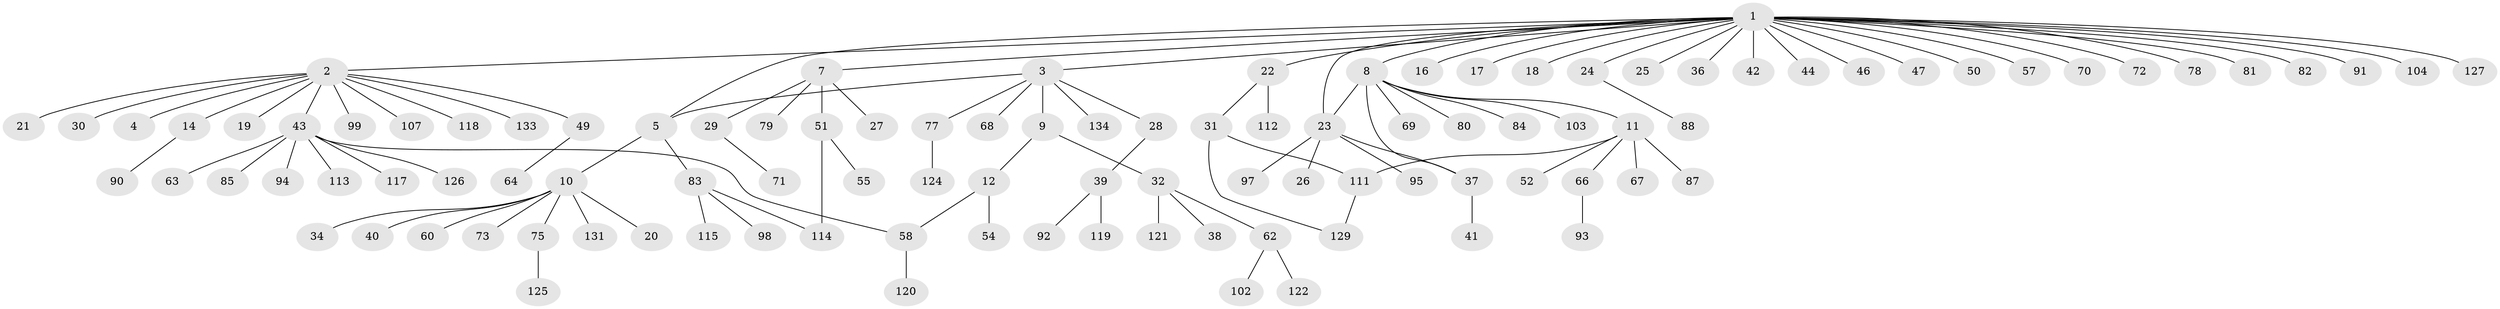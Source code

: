 // Generated by graph-tools (version 1.1) at 2025/23/03/03/25 07:23:49]
// undirected, 105 vertices, 111 edges
graph export_dot {
graph [start="1"]
  node [color=gray90,style=filled];
  1 [super="+6"];
  2 [super="+15"];
  3 [super="+13"];
  4;
  5 [super="+53"];
  7 [super="+86"];
  8 [super="+33"];
  9;
  10 [super="+65"];
  11 [super="+96"];
  12 [super="+45"];
  14;
  16 [super="+106"];
  17;
  18;
  19 [super="+100"];
  20;
  21;
  22 [super="+132"];
  23 [super="+59"];
  24;
  25;
  26;
  27;
  28;
  29 [super="+56"];
  30;
  31;
  32 [super="+35"];
  34;
  36 [super="+109"];
  37 [super="+76"];
  38;
  39 [super="+48"];
  40;
  41 [super="+101"];
  42;
  43 [super="+61"];
  44;
  46;
  47;
  49;
  50;
  51 [super="+135"];
  52;
  54 [super="+116"];
  55;
  57;
  58 [super="+130"];
  60;
  62;
  63;
  64;
  66 [super="+74"];
  67;
  68;
  69;
  70;
  71;
  72 [super="+110"];
  73;
  75;
  77 [super="+105"];
  78;
  79;
  80;
  81;
  82;
  83 [super="+108"];
  84;
  85;
  87;
  88 [super="+89"];
  90 [super="+128"];
  91;
  92;
  93;
  94;
  95;
  97;
  98;
  99;
  102;
  103;
  104;
  107;
  111 [super="+123"];
  112;
  113;
  114;
  115;
  117;
  118;
  119;
  120;
  121;
  122;
  124;
  125;
  126;
  127;
  129;
  131;
  133;
  134;
  1 -- 2;
  1 -- 3;
  1 -- 7;
  1 -- 8;
  1 -- 16;
  1 -- 17;
  1 -- 18;
  1 -- 22;
  1 -- 24;
  1 -- 25;
  1 -- 36;
  1 -- 42;
  1 -- 44;
  1 -- 47;
  1 -- 50;
  1 -- 57;
  1 -- 70;
  1 -- 72;
  1 -- 78;
  1 -- 91;
  1 -- 104;
  1 -- 127;
  1 -- 81;
  1 -- 82;
  1 -- 5;
  1 -- 23;
  1 -- 46;
  2 -- 4;
  2 -- 14;
  2 -- 21;
  2 -- 30;
  2 -- 43;
  2 -- 99;
  2 -- 118;
  2 -- 133;
  2 -- 19;
  2 -- 49;
  2 -- 107;
  3 -- 5;
  3 -- 9;
  3 -- 28;
  3 -- 68;
  3 -- 134;
  3 -- 77;
  5 -- 10;
  5 -- 83;
  7 -- 27;
  7 -- 29;
  7 -- 51;
  7 -- 79;
  8 -- 11;
  8 -- 23;
  8 -- 37;
  8 -- 69;
  8 -- 80;
  8 -- 103;
  8 -- 84;
  9 -- 12;
  9 -- 32;
  10 -- 20;
  10 -- 34;
  10 -- 40;
  10 -- 60;
  10 -- 73;
  10 -- 75;
  10 -- 131;
  11 -- 52;
  11 -- 66;
  11 -- 67;
  11 -- 87;
  11 -- 111;
  12 -- 58;
  12 -- 54;
  14 -- 90;
  22 -- 31;
  22 -- 112;
  23 -- 26;
  23 -- 37;
  23 -- 95;
  23 -- 97;
  24 -- 88;
  28 -- 39;
  29 -- 71;
  31 -- 111;
  31 -- 129;
  32 -- 38;
  32 -- 121;
  32 -- 62;
  37 -- 41;
  39 -- 92;
  39 -- 119;
  43 -- 58;
  43 -- 85;
  43 -- 94;
  43 -- 113;
  43 -- 117;
  43 -- 126;
  43 -- 63;
  49 -- 64;
  51 -- 55;
  51 -- 114;
  58 -- 120;
  62 -- 102;
  62 -- 122;
  66 -- 93;
  75 -- 125;
  77 -- 124;
  83 -- 98;
  83 -- 114;
  83 -- 115;
  111 -- 129;
}
